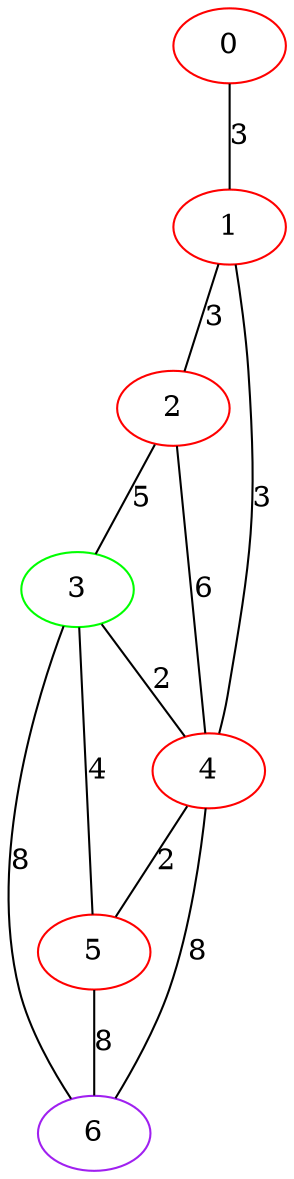 graph "" {
0 [color=red, weight=1];
1 [color=red, weight=1];
2 [color=red, weight=1];
3 [color=green, weight=2];
4 [color=red, weight=1];
5 [color=red, weight=1];
6 [color=purple, weight=4];
0 -- 1  [key=0, label=3];
1 -- 2  [key=0, label=3];
1 -- 4  [key=0, label=3];
2 -- 3  [key=0, label=5];
2 -- 4  [key=0, label=6];
3 -- 4  [key=0, label=2];
3 -- 5  [key=0, label=4];
3 -- 6  [key=0, label=8];
4 -- 5  [key=0, label=2];
4 -- 6  [key=0, label=8];
5 -- 6  [key=0, label=8];
}
